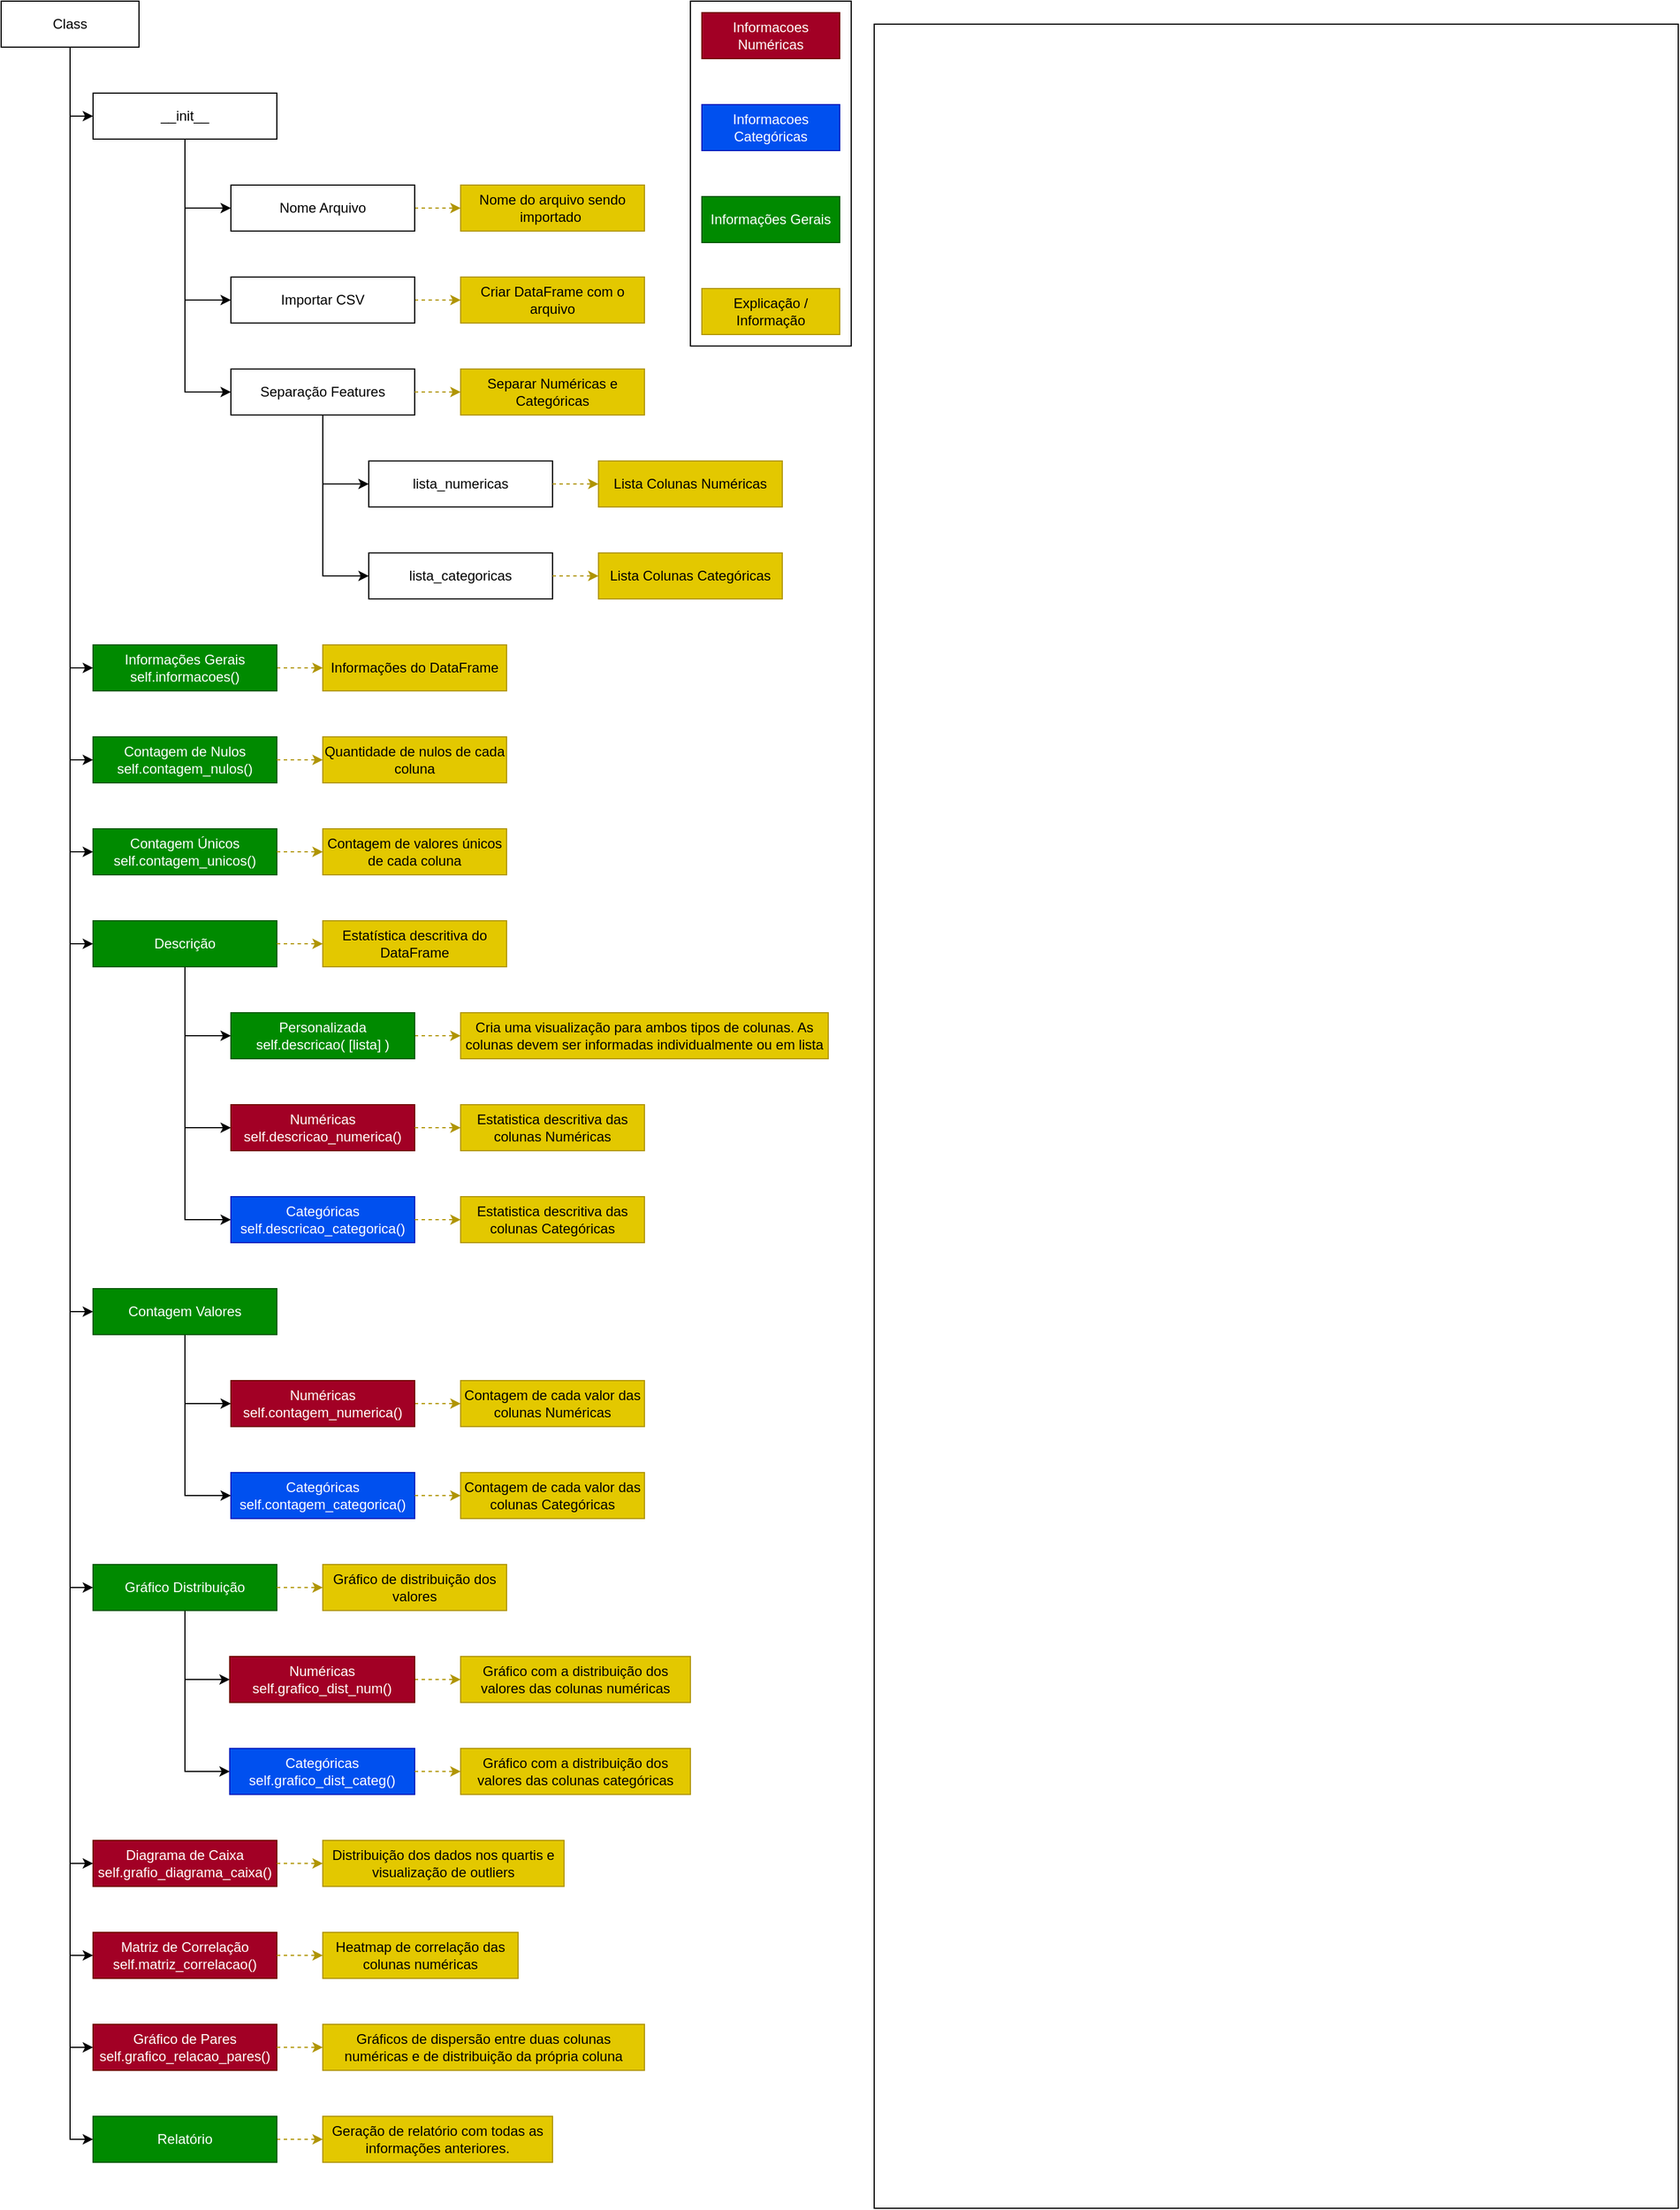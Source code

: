 <mxfile version="24.7.8">
  <diagram name="Page-1" id="e8NcMfRpyRCysMWZdbiD">
    <mxGraphModel dx="1420" dy="822" grid="1" gridSize="10" guides="1" tooltips="1" connect="1" arrows="1" fold="1" page="1" pageScale="1" pageWidth="827" pageHeight="1169" math="0" shadow="0">
      <root>
        <mxCell id="0" />
        <mxCell id="1" parent="0" />
        <mxCell id="BRTqTrgbiYK0Ruy9-HGk-61" value="" style="rounded=0;whiteSpace=wrap;html=1;fillColor=none;" vertex="1" parent="1">
          <mxGeometry x="800" y="60" width="700" height="1900" as="geometry" />
        </mxCell>
        <mxCell id="BRTqTrgbiYK0Ruy9-HGk-38" value="" style="edgeStyle=orthogonalEdgeStyle;rounded=0;orthogonalLoop=1;jettySize=auto;html=1;dashed=1;fillColor=#e3c800;strokeColor=#B09500;entryX=0;entryY=0.5;entryDx=0;entryDy=0;exitX=1;exitY=0.5;exitDx=0;exitDy=0;" edge="1" parent="1" source="BRTqTrgbiYK0Ruy9-HGk-36" target="BRTqTrgbiYK0Ruy9-HGk-37">
          <mxGeometry relative="1" as="geometry">
            <mxPoint x="389" y="1540" as="sourcePoint" />
            <mxPoint x="489" y="1570" as="targetPoint" />
          </mxGeometry>
        </mxCell>
        <mxCell id="_vq3Z08XX0XBP9HJLTH1-20" style="edgeStyle=orthogonalEdgeStyle;rounded=0;orthogonalLoop=1;jettySize=auto;html=1;entryX=0;entryY=0.5;entryDx=0;entryDy=0;exitX=0.5;exitY=1;exitDx=0;exitDy=0;" parent="1" source="TaPZH9mNPw8vO54X3EI6-1" target="_vq3Z08XX0XBP9HJLTH1-40" edge="1">
          <mxGeometry relative="1" as="geometry">
            <mxPoint x="50" y="280" as="sourcePoint" />
            <mxPoint x="160" y="1220" as="targetPoint" />
          </mxGeometry>
        </mxCell>
        <mxCell id="_vq3Z08XX0XBP9HJLTH1-30" style="edgeStyle=orthogonalEdgeStyle;rounded=0;orthogonalLoop=1;jettySize=auto;html=1;entryX=0;entryY=0.5;entryDx=0;entryDy=0;exitX=0.5;exitY=1;exitDx=0;exitDy=0;" parent="1" source="TaPZH9mNPw8vO54X3EI6-1" target="_vq3Z08XX0XBP9HJLTH1-27" edge="1">
          <mxGeometry relative="1" as="geometry">
            <mxPoint x="70" y="240" as="sourcePoint" />
          </mxGeometry>
        </mxCell>
        <mxCell id="MgwHLTYjM0skeYlXq_RX-8" style="edgeStyle=orthogonalEdgeStyle;rounded=0;orthogonalLoop=1;jettySize=auto;html=1;entryX=0;entryY=0.5;entryDx=0;entryDy=0;exitX=0.5;exitY=1;exitDx=0;exitDy=0;" parent="1" source="TaPZH9mNPw8vO54X3EI6-1" target="MgwHLTYjM0skeYlXq_RX-2" edge="1">
          <mxGeometry relative="1" as="geometry">
            <mxPoint x="50" y="130" as="sourcePoint" />
          </mxGeometry>
        </mxCell>
        <mxCell id="MgwHLTYjM0skeYlXq_RX-9" style="edgeStyle=orthogonalEdgeStyle;rounded=0;orthogonalLoop=1;jettySize=auto;html=1;entryX=0;entryY=0.5;entryDx=0;entryDy=0;exitX=0.5;exitY=1;exitDx=0;exitDy=0;" parent="1" source="TaPZH9mNPw8vO54X3EI6-1" target="_vq3Z08XX0XBP9HJLTH1-35" edge="1">
          <mxGeometry relative="1" as="geometry" />
        </mxCell>
        <mxCell id="BRTqTrgbiYK0Ruy9-HGk-10" style="edgeStyle=orthogonalEdgeStyle;rounded=0;orthogonalLoop=1;jettySize=auto;html=1;entryX=0;entryY=0.5;entryDx=0;entryDy=0;exitX=0.5;exitY=1;exitDx=0;exitDy=0;" edge="1" parent="1" source="TaPZH9mNPw8vO54X3EI6-1" target="BRTqTrgbiYK0Ruy9-HGk-9">
          <mxGeometry relative="1" as="geometry" />
        </mxCell>
        <mxCell id="BRTqTrgbiYK0Ruy9-HGk-14" style="edgeStyle=orthogonalEdgeStyle;rounded=0;orthogonalLoop=1;jettySize=auto;html=1;entryX=0;entryY=0.5;entryDx=0;entryDy=0;exitX=0.5;exitY=1;exitDx=0;exitDy=0;" edge="1" parent="1" source="TaPZH9mNPw8vO54X3EI6-1" target="BRTqTrgbiYK0Ruy9-HGk-13">
          <mxGeometry relative="1" as="geometry" />
        </mxCell>
        <mxCell id="BRTqTrgbiYK0Ruy9-HGk-32" style="edgeStyle=orthogonalEdgeStyle;rounded=0;orthogonalLoop=1;jettySize=auto;html=1;exitX=0.5;exitY=1;exitDx=0;exitDy=0;entryX=0;entryY=0.5;entryDx=0;entryDy=0;" edge="1" parent="1" source="TaPZH9mNPw8vO54X3EI6-1" target="BRTqTrgbiYK0Ruy9-HGk-31">
          <mxGeometry relative="1" as="geometry">
            <mxPoint x="30" y="300" as="targetPoint" />
          </mxGeometry>
        </mxCell>
        <mxCell id="BRTqTrgbiYK0Ruy9-HGk-45" style="edgeStyle=orthogonalEdgeStyle;rounded=0;orthogonalLoop=1;jettySize=auto;html=1;exitX=0.5;exitY=1;exitDx=0;exitDy=0;entryX=0;entryY=0.5;entryDx=0;entryDy=0;" edge="1" parent="1" source="TaPZH9mNPw8vO54X3EI6-1" target="BRTqTrgbiYK0Ruy9-HGk-44">
          <mxGeometry relative="1" as="geometry">
            <mxPoint x="60" y="280" as="targetPoint" />
            <mxPoint x="60" y="110" as="sourcePoint" />
          </mxGeometry>
        </mxCell>
        <mxCell id="BRTqTrgbiYK0Ruy9-HGk-52" style="edgeStyle=orthogonalEdgeStyle;rounded=0;orthogonalLoop=1;jettySize=auto;html=1;exitX=0.5;exitY=1;exitDx=0;exitDy=0;entryX=0;entryY=0.5;entryDx=0;entryDy=0;" edge="1" parent="1" source="TaPZH9mNPw8vO54X3EI6-1" target="BRTqTrgbiYK0Ruy9-HGk-49">
          <mxGeometry relative="1" as="geometry">
            <mxPoint x="50" y="280" as="targetPoint" />
            <mxPoint x="70" y="120" as="sourcePoint" />
          </mxGeometry>
        </mxCell>
        <mxCell id="BRTqTrgbiYK0Ruy9-HGk-54" style="edgeStyle=orthogonalEdgeStyle;rounded=0;orthogonalLoop=1;jettySize=auto;html=1;exitX=0.5;exitY=1;exitDx=0;exitDy=0;entryX=0;entryY=0.5;entryDx=0;entryDy=0;" edge="1" parent="1" source="TaPZH9mNPw8vO54X3EI6-1" target="BRTqTrgbiYK0Ruy9-HGk-53">
          <mxGeometry relative="1" as="geometry">
            <mxPoint x="50" y="280" as="targetPoint" />
          </mxGeometry>
        </mxCell>
        <mxCell id="BRTqTrgbiYK0Ruy9-HGk-58" style="edgeStyle=orthogonalEdgeStyle;rounded=0;orthogonalLoop=1;jettySize=auto;html=1;exitX=0.5;exitY=1;exitDx=0;exitDy=0;entryX=0;entryY=0.5;entryDx=0;entryDy=0;" edge="1" parent="1" source="TaPZH9mNPw8vO54X3EI6-1" target="BRTqTrgbiYK0Ruy9-HGk-57">
          <mxGeometry relative="1" as="geometry">
            <mxPoint x="60" y="270" as="targetPoint" />
          </mxGeometry>
        </mxCell>
        <mxCell id="TaPZH9mNPw8vO54X3EI6-1" value="Class" style="rounded=0;whiteSpace=wrap;html=1;" parent="1" vertex="1">
          <mxGeometry x="40" y="40" width="120" height="40" as="geometry" />
        </mxCell>
        <mxCell id="TaPZH9mNPw8vO54X3EI6-5" value="" style="edgeStyle=orthogonalEdgeStyle;rounded=0;orthogonalLoop=1;jettySize=auto;html=1;dashed=1;fillColor=#e3c800;strokeColor=#B09500;exitX=1;exitY=0.5;exitDx=0;exitDy=0;entryX=0;entryY=0.5;entryDx=0;entryDy=0;" parent="1" source="TaPZH9mNPw8vO54X3EI6-2" target="TaPZH9mNPw8vO54X3EI6-4" edge="1">
          <mxGeometry relative="1" as="geometry">
            <mxPoint x="410" y="240" as="sourcePoint" />
          </mxGeometry>
        </mxCell>
        <mxCell id="TaPZH9mNPw8vO54X3EI6-2" value="Importar CSV" style="rounded=0;whiteSpace=wrap;html=1;" parent="1" vertex="1">
          <mxGeometry x="240" y="280" width="160" height="40" as="geometry" />
        </mxCell>
        <mxCell id="TaPZH9mNPw8vO54X3EI6-4" value="Criar DataFrame com o arquivo" style="rounded=0;whiteSpace=wrap;html=1;fillColor=#e3c800;fontColor=#000000;strokeColor=#B09500;" parent="1" vertex="1">
          <mxGeometry x="440" y="280" width="160" height="40" as="geometry" />
        </mxCell>
        <mxCell id="BRTqTrgbiYK0Ruy9-HGk-5" style="edgeStyle=orthogonalEdgeStyle;rounded=0;orthogonalLoop=1;jettySize=auto;html=1;entryX=0;entryY=0.5;entryDx=0;entryDy=0;exitX=0.5;exitY=1;exitDx=0;exitDy=0;" edge="1" parent="1" source="TaPZH9mNPw8vO54X3EI6-6" target="_vq3Z08XX0XBP9HJLTH1-1">
          <mxGeometry relative="1" as="geometry">
            <mxPoint x="190" y="440" as="sourcePoint" />
          </mxGeometry>
        </mxCell>
        <mxCell id="BRTqTrgbiYK0Ruy9-HGk-6" style="edgeStyle=orthogonalEdgeStyle;rounded=0;orthogonalLoop=1;jettySize=auto;html=1;entryX=0;entryY=0.5;entryDx=0;entryDy=0;exitX=0.5;exitY=1;exitDx=0;exitDy=0;" edge="1" parent="1" source="TaPZH9mNPw8vO54X3EI6-6" target="_vq3Z08XX0XBP9HJLTH1-2">
          <mxGeometry relative="1" as="geometry" />
        </mxCell>
        <mxCell id="TaPZH9mNPw8vO54X3EI6-6" value="Separação Features" style="rounded=0;whiteSpace=wrap;html=1;" parent="1" vertex="1">
          <mxGeometry x="240" y="360" width="160" height="40" as="geometry" />
        </mxCell>
        <mxCell id="TaPZH9mNPw8vO54X3EI6-8" value="Separar Numéricas e Categóricas" style="rounded=0;whiteSpace=wrap;html=1;fillColor=#e3c800;fontColor=#000000;strokeColor=#B09500;" parent="1" vertex="1">
          <mxGeometry x="440" y="360" width="160" height="40" as="geometry" />
        </mxCell>
        <mxCell id="TaPZH9mNPw8vO54X3EI6-9" value="" style="edgeStyle=orthogonalEdgeStyle;rounded=0;orthogonalLoop=1;jettySize=auto;html=1;dashed=1;fillColor=#e3c800;strokeColor=#B09500;exitX=1;exitY=0.5;exitDx=0;exitDy=0;entryX=0;entryY=0.5;entryDx=0;entryDy=0;" parent="1" source="TaPZH9mNPw8vO54X3EI6-6" target="TaPZH9mNPw8vO54X3EI6-8" edge="1">
          <mxGeometry relative="1" as="geometry">
            <mxPoint x="330" y="310" as="sourcePoint" />
            <mxPoint x="490" y="450" as="targetPoint" />
          </mxGeometry>
        </mxCell>
        <mxCell id="_vq3Z08XX0XBP9HJLTH1-1" value="lista_numericas" style="rounded=0;whiteSpace=wrap;html=1;" parent="1" vertex="1">
          <mxGeometry x="360" y="440" width="160" height="40" as="geometry" />
        </mxCell>
        <mxCell id="_vq3Z08XX0XBP9HJLTH1-2" value="lista_categoricas" style="rounded=0;whiteSpace=wrap;html=1;" parent="1" vertex="1">
          <mxGeometry x="360" y="520" width="160" height="40" as="geometry" />
        </mxCell>
        <mxCell id="_vq3Z08XX0XBP9HJLTH1-13" value="Lista Colunas Numéricas" style="rounded=0;whiteSpace=wrap;html=1;fillColor=#e3c800;fontColor=#000000;strokeColor=#B09500;" parent="1" vertex="1">
          <mxGeometry x="560" y="440" width="160" height="40" as="geometry" />
        </mxCell>
        <mxCell id="_vq3Z08XX0XBP9HJLTH1-14" value="" style="edgeStyle=orthogonalEdgeStyle;rounded=0;orthogonalLoop=1;jettySize=auto;html=1;dashed=1;fillColor=#e3c800;strokeColor=#B09500;entryX=0;entryY=0.5;entryDx=0;entryDy=0;exitX=1;exitY=0.5;exitDx=0;exitDy=0;" parent="1" target="_vq3Z08XX0XBP9HJLTH1-13" edge="1" source="_vq3Z08XX0XBP9HJLTH1-1">
          <mxGeometry relative="1" as="geometry">
            <mxPoint x="450" y="430" as="sourcePoint" />
            <mxPoint x="570" y="530" as="targetPoint" />
          </mxGeometry>
        </mxCell>
        <mxCell id="_vq3Z08XX0XBP9HJLTH1-15" value="Lista Colunas Categóricas" style="rounded=0;whiteSpace=wrap;html=1;fillColor=#e3c800;fontColor=#000000;strokeColor=#B09500;" parent="1" vertex="1">
          <mxGeometry x="560" y="520" width="160" height="40" as="geometry" />
        </mxCell>
        <mxCell id="_vq3Z08XX0XBP9HJLTH1-16" value="" style="edgeStyle=orthogonalEdgeStyle;rounded=0;orthogonalLoop=1;jettySize=auto;html=1;dashed=1;fillColor=#e3c800;strokeColor=#B09500;entryX=0;entryY=0.5;entryDx=0;entryDy=0;exitX=1;exitY=0.5;exitDx=0;exitDy=0;" parent="1" target="_vq3Z08XX0XBP9HJLTH1-15" edge="1" source="_vq3Z08XX0XBP9HJLTH1-2">
          <mxGeometry relative="1" as="geometry">
            <mxPoint x="460" y="510" as="sourcePoint" />
            <mxPoint x="570" y="610" as="targetPoint" />
          </mxGeometry>
        </mxCell>
        <mxCell id="BRTqTrgbiYK0Ruy9-HGk-25" value="" style="edgeStyle=orthogonalEdgeStyle;rounded=0;orthogonalLoop=1;jettySize=auto;html=1;fillColor=#e3c800;strokeColor=#B09500;dashed=1;entryX=0;entryY=0.5;entryDx=0;entryDy=0;exitX=1;exitY=0.5;exitDx=0;exitDy=0;" edge="1" parent="1" source="_vq3Z08XX0XBP9HJLTH1-21" target="_vq3Z08XX0XBP9HJLTH1-24">
          <mxGeometry relative="1" as="geometry">
            <mxPoint x="420" y="1200" as="sourcePoint" />
            <mxPoint x="430" y="1220" as="targetPoint" />
          </mxGeometry>
        </mxCell>
        <mxCell id="_vq3Z08XX0XBP9HJLTH1-21" value="&lt;div&gt;Numéricas&lt;/div&gt;&lt;div&gt;self.contagem_numerica()&lt;br&gt;&lt;/div&gt;" style="rounded=0;whiteSpace=wrap;html=1;fillColor=#a20025;fontColor=#ffffff;strokeColor=#6F0000;" parent="1" vertex="1">
          <mxGeometry x="240" y="1240" width="160" height="40" as="geometry" />
        </mxCell>
        <mxCell id="_vq3Z08XX0XBP9HJLTH1-24" value="Contagem de cada valor das colunas Numéricas" style="rounded=0;whiteSpace=wrap;html=1;fillColor=#e3c800;fontColor=#000000;strokeColor=#B09500;" parent="1" vertex="1">
          <mxGeometry x="440" y="1240" width="160" height="40" as="geometry" />
        </mxCell>
        <mxCell id="_vq3Z08XX0XBP9HJLTH1-28" style="edgeStyle=orthogonalEdgeStyle;rounded=0;orthogonalLoop=1;jettySize=auto;html=1;entryX=0;entryY=0.5;entryDx=0;entryDy=0;exitX=0.5;exitY=1;exitDx=0;exitDy=0;" parent="1" source="_vq3Z08XX0XBP9HJLTH1-27" target="TaPZH9mNPw8vO54X3EI6-2" edge="1">
          <mxGeometry relative="1" as="geometry" />
        </mxCell>
        <mxCell id="_vq3Z08XX0XBP9HJLTH1-29" style="edgeStyle=orthogonalEdgeStyle;rounded=0;orthogonalLoop=1;jettySize=auto;html=1;entryX=0;entryY=0.5;entryDx=0;entryDy=0;exitX=0.5;exitY=1;exitDx=0;exitDy=0;" parent="1" source="_vq3Z08XX0XBP9HJLTH1-27" target="TaPZH9mNPw8vO54X3EI6-6" edge="1">
          <mxGeometry relative="1" as="geometry" />
        </mxCell>
        <mxCell id="BRTqTrgbiYK0Ruy9-HGk-2" style="edgeStyle=orthogonalEdgeStyle;rounded=0;orthogonalLoop=1;jettySize=auto;html=1;entryX=0;entryY=0.5;entryDx=0;entryDy=0;exitX=0.5;exitY=1;exitDx=0;exitDy=0;" edge="1" parent="1" source="_vq3Z08XX0XBP9HJLTH1-27" target="BRTqTrgbiYK0Ruy9-HGk-1">
          <mxGeometry relative="1" as="geometry">
            <mxPoint x="140" y="190" as="sourcePoint" />
          </mxGeometry>
        </mxCell>
        <mxCell id="_vq3Z08XX0XBP9HJLTH1-27" value="__init__" style="rounded=0;whiteSpace=wrap;html=1;" parent="1" vertex="1">
          <mxGeometry x="120" y="120" width="160" height="40" as="geometry" />
        </mxCell>
        <mxCell id="_vq3Z08XX0XBP9HJLTH1-35" value="Contagem de Nulos&lt;div&gt;self.contagem_nulos()&lt;/div&gt;" style="rounded=0;whiteSpace=wrap;html=1;fillColor=#008a00;fontColor=#ffffff;strokeColor=#005700;" parent="1" vertex="1">
          <mxGeometry x="120" y="680" width="160" height="40" as="geometry" />
        </mxCell>
        <mxCell id="_vq3Z08XX0XBP9HJLTH1-38" value="Quantidade de nulos de cada coluna" style="rounded=0;whiteSpace=wrap;html=1;fillColor=#e3c800;fontColor=#000000;strokeColor=#B09500;" parent="1" vertex="1">
          <mxGeometry x="320" y="680" width="160" height="40" as="geometry" />
        </mxCell>
        <mxCell id="_vq3Z08XX0XBP9HJLTH1-39" value="" style="edgeStyle=orthogonalEdgeStyle;rounded=0;orthogonalLoop=1;jettySize=auto;html=1;dashed=1;fillColor=#e3c800;strokeColor=#B09500;entryX=0;entryY=0.5;entryDx=0;entryDy=0;exitX=1;exitY=0.5;exitDx=0;exitDy=0;" parent="1" target="_vq3Z08XX0XBP9HJLTH1-38" edge="1" source="_vq3Z08XX0XBP9HJLTH1-35">
          <mxGeometry relative="1" as="geometry">
            <mxPoint x="290" y="730" as="sourcePoint" />
            <mxPoint x="370" y="770" as="targetPoint" />
          </mxGeometry>
        </mxCell>
        <mxCell id="_vq3Z08XX0XBP9HJLTH1-40" value="Contagem Únicos&lt;div&gt;self.contagem_unicos()&lt;/div&gt;" style="rounded=0;whiteSpace=wrap;html=1;fillColor=#008a00;fontColor=#ffffff;strokeColor=#005700;" parent="1" vertex="1">
          <mxGeometry x="120" y="760" width="160" height="40" as="geometry" />
        </mxCell>
        <mxCell id="_vq3Z08XX0XBP9HJLTH1-41" value="Contagem de valores únicos de cada coluna" style="rounded=0;whiteSpace=wrap;html=1;fillColor=#e3c800;fontColor=#000000;strokeColor=#B09500;" parent="1" vertex="1">
          <mxGeometry x="320" y="760" width="160" height="40" as="geometry" />
        </mxCell>
        <mxCell id="_vq3Z08XX0XBP9HJLTH1-42" value="" style="edgeStyle=orthogonalEdgeStyle;rounded=0;orthogonalLoop=1;jettySize=auto;html=1;dashed=1;fillColor=#e3c800;strokeColor=#B09500;entryX=0;entryY=0.5;entryDx=0;entryDy=0;exitX=1;exitY=0.5;exitDx=0;exitDy=0;" parent="1" target="_vq3Z08XX0XBP9HJLTH1-41" edge="1" source="_vq3Z08XX0XBP9HJLTH1-40">
          <mxGeometry relative="1" as="geometry">
            <mxPoint x="280" y="830" as="sourcePoint" />
            <mxPoint x="370" y="850" as="targetPoint" />
          </mxGeometry>
        </mxCell>
        <mxCell id="_vq3Z08XX0XBP9HJLTH1-43" value="&lt;div&gt;Categóricas&lt;/div&gt;&lt;div&gt;self.contagem_categorica()&lt;br&gt;&lt;/div&gt;" style="rounded=0;whiteSpace=wrap;html=1;fillColor=#0050ef;fontColor=#ffffff;strokeColor=#001DBC;" parent="1" vertex="1">
          <mxGeometry x="240" y="1320" width="160" height="40" as="geometry" />
        </mxCell>
        <mxCell id="_vq3Z08XX0XBP9HJLTH1-44" value="Contagem de cada valor das colunas Categóricas" style="rounded=0;whiteSpace=wrap;html=1;fillColor=#e3c800;fontColor=#000000;strokeColor=#B09500;" parent="1" vertex="1">
          <mxGeometry x="440" y="1320" width="160" height="40" as="geometry" />
        </mxCell>
        <mxCell id="_vq3Z08XX0XBP9HJLTH1-45" value="" style="edgeStyle=orthogonalEdgeStyle;rounded=0;orthogonalLoop=1;jettySize=auto;html=1;dashed=1;fillColor=#e3c800;strokeColor=#B09500;entryX=0;entryY=0.5;entryDx=0;entryDy=0;exitX=1;exitY=0.5;exitDx=0;exitDy=0;" parent="1" target="_vq3Z08XX0XBP9HJLTH1-44" edge="1" source="_vq3Z08XX0XBP9HJLTH1-43">
          <mxGeometry relative="1" as="geometry">
            <mxPoint x="390" y="1370" as="sourcePoint" />
            <mxPoint x="490" y="1410" as="targetPoint" />
          </mxGeometry>
        </mxCell>
        <mxCell id="BRTqTrgbiYK0Ruy9-HGk-42" style="edgeStyle=orthogonalEdgeStyle;rounded=0;orthogonalLoop=1;jettySize=auto;html=1;entryX=0;entryY=0.5;entryDx=0;entryDy=0;" edge="1" parent="1" source="MgwHLTYjM0skeYlXq_RX-2" target="BRTqTrgbiYK0Ruy9-HGk-36">
          <mxGeometry relative="1" as="geometry" />
        </mxCell>
        <mxCell id="BRTqTrgbiYK0Ruy9-HGk-43" style="edgeStyle=orthogonalEdgeStyle;rounded=0;orthogonalLoop=1;jettySize=auto;html=1;entryX=0;entryY=0.5;entryDx=0;entryDy=0;" edge="1" parent="1" source="MgwHLTYjM0skeYlXq_RX-2" target="BRTqTrgbiYK0Ruy9-HGk-39">
          <mxGeometry relative="1" as="geometry" />
        </mxCell>
        <mxCell id="MgwHLTYjM0skeYlXq_RX-2" value="Gráfico Distribuição" style="rounded=0;whiteSpace=wrap;html=1;fillColor=#008a00;fontColor=#ffffff;strokeColor=#005700;" parent="1" vertex="1">
          <mxGeometry x="120" y="1400" width="160" height="40" as="geometry" />
        </mxCell>
        <mxCell id="mS4xfOYdUZrDkrwLqn_w-1" value="Gráfico de distribuição dos valores" style="rounded=0;whiteSpace=wrap;html=1;fillColor=#e3c800;fontColor=#000000;strokeColor=#B09500;" parent="1" vertex="1">
          <mxGeometry x="320" y="1400" width="160" height="40" as="geometry" />
        </mxCell>
        <mxCell id="mS4xfOYdUZrDkrwLqn_w-2" value="" style="edgeStyle=orthogonalEdgeStyle;rounded=0;orthogonalLoop=1;jettySize=auto;html=1;dashed=1;fillColor=#e3c800;strokeColor=#B09500;entryX=0;entryY=0.5;entryDx=0;entryDy=0;exitX=1;exitY=0.5;exitDx=0;exitDy=0;" parent="1" target="mS4xfOYdUZrDkrwLqn_w-1" edge="1" source="MgwHLTYjM0skeYlXq_RX-2">
          <mxGeometry relative="1" as="geometry">
            <mxPoint x="340" y="1450" as="sourcePoint" />
            <mxPoint x="450" y="1560" as="targetPoint" />
          </mxGeometry>
        </mxCell>
        <mxCell id="BRTqTrgbiYK0Ruy9-HGk-4" style="edgeStyle=orthogonalEdgeStyle;rounded=0;orthogonalLoop=1;jettySize=auto;html=1;entryX=0;entryY=0.5;entryDx=0;entryDy=0;dashed=1;fillColor=#e3c800;strokeColor=#B09500;exitX=1;exitY=0.5;exitDx=0;exitDy=0;" edge="1" parent="1" source="BRTqTrgbiYK0Ruy9-HGk-1" target="BRTqTrgbiYK0Ruy9-HGk-3">
          <mxGeometry relative="1" as="geometry" />
        </mxCell>
        <mxCell id="BRTqTrgbiYK0Ruy9-HGk-1" value="Nome Arquivo" style="rounded=0;whiteSpace=wrap;html=1;" vertex="1" parent="1">
          <mxGeometry x="240" y="200" width="160" height="40" as="geometry" />
        </mxCell>
        <mxCell id="BRTqTrgbiYK0Ruy9-HGk-3" value="Nome do arquivo sendo importado&amp;nbsp;" style="rounded=0;whiteSpace=wrap;html=1;fillColor=#e3c800;fontColor=#000000;strokeColor=#B09500;" vertex="1" parent="1">
          <mxGeometry x="440" y="200" width="160" height="40" as="geometry" />
        </mxCell>
        <mxCell id="BRTqTrgbiYK0Ruy9-HGk-8" value="" style="group" vertex="1" connectable="0" parent="1">
          <mxGeometry x="640" y="40" width="140" height="300" as="geometry" />
        </mxCell>
        <mxCell id="_vq3Z08XX0XBP9HJLTH1-32" value="Informacoes Numéricas" style="rounded=0;whiteSpace=wrap;html=1;fillColor=#a20025;fontColor=#ffffff;strokeColor=#6F0000;" parent="BRTqTrgbiYK0Ruy9-HGk-8" vertex="1">
          <mxGeometry x="10" y="10" width="120" height="40" as="geometry" />
        </mxCell>
        <mxCell id="_vq3Z08XX0XBP9HJLTH1-33" value="Informacoes Categóricas" style="rounded=0;whiteSpace=wrap;html=1;fillColor=#0050ef;fontColor=#ffffff;strokeColor=#001DBC;" parent="BRTqTrgbiYK0Ruy9-HGk-8" vertex="1">
          <mxGeometry x="10" y="90" width="120" height="40" as="geometry" />
        </mxCell>
        <mxCell id="_vq3Z08XX0XBP9HJLTH1-34" value="Explicação / Informação" style="rounded=0;whiteSpace=wrap;html=1;fillColor=#e3c800;fontColor=#000000;strokeColor=#B09500;" parent="BRTqTrgbiYK0Ruy9-HGk-8" vertex="1">
          <mxGeometry x="10" y="250" width="120" height="40" as="geometry" />
        </mxCell>
        <mxCell id="mS4xfOYdUZrDkrwLqn_w-5" value="Informações Gerais" style="rounded=0;whiteSpace=wrap;html=1;fillColor=#008a00;fontColor=#ffffff;strokeColor=#005700;" parent="BRTqTrgbiYK0Ruy9-HGk-8" vertex="1">
          <mxGeometry x="10" y="170" width="120" height="40" as="geometry" />
        </mxCell>
        <mxCell id="BRTqTrgbiYK0Ruy9-HGk-7" value="" style="rounded=0;whiteSpace=wrap;html=1;fillColor=none;" vertex="1" parent="BRTqTrgbiYK0Ruy9-HGk-8">
          <mxGeometry width="140" height="300" as="geometry" />
        </mxCell>
        <mxCell id="BRTqTrgbiYK0Ruy9-HGk-12" style="edgeStyle=orthogonalEdgeStyle;rounded=0;orthogonalLoop=1;jettySize=auto;html=1;entryX=0;entryY=0.5;entryDx=0;entryDy=0;fillColor=#e3c800;strokeColor=#B09500;dashed=1;exitX=1;exitY=0.5;exitDx=0;exitDy=0;" edge="1" parent="1" source="BRTqTrgbiYK0Ruy9-HGk-9" target="BRTqTrgbiYK0Ruy9-HGk-11">
          <mxGeometry relative="1" as="geometry" />
        </mxCell>
        <mxCell id="BRTqTrgbiYK0Ruy9-HGk-9" value="Informações Gerais&lt;div&gt;self.informacoes()&lt;/div&gt;" style="rounded=0;whiteSpace=wrap;html=1;fillColor=#008a00;fontColor=#ffffff;strokeColor=#005700;" vertex="1" parent="1">
          <mxGeometry x="120" y="600" width="160" height="40" as="geometry" />
        </mxCell>
        <mxCell id="BRTqTrgbiYK0Ruy9-HGk-11" value="Informações do DataFrame" style="rounded=0;whiteSpace=wrap;html=1;fillColor=#e3c800;fontColor=#000000;strokeColor=#B09500;" vertex="1" parent="1">
          <mxGeometry x="320" y="600" width="160" height="40" as="geometry" />
        </mxCell>
        <mxCell id="BRTqTrgbiYK0Ruy9-HGk-20" style="edgeStyle=orthogonalEdgeStyle;rounded=0;orthogonalLoop=1;jettySize=auto;html=1;entryX=0;entryY=0.5;entryDx=0;entryDy=0;exitX=0.5;exitY=1;exitDx=0;exitDy=0;" edge="1" parent="1" source="BRTqTrgbiYK0Ruy9-HGk-13" target="BRTqTrgbiYK0Ruy9-HGk-17">
          <mxGeometry relative="1" as="geometry">
            <mxPoint x="260" y="880" as="sourcePoint" />
          </mxGeometry>
        </mxCell>
        <mxCell id="BRTqTrgbiYK0Ruy9-HGk-21" style="edgeStyle=orthogonalEdgeStyle;rounded=0;orthogonalLoop=1;jettySize=auto;html=1;entryX=0;entryY=0.5;entryDx=0;entryDy=0;exitX=0.5;exitY=1;exitDx=0;exitDy=0;" edge="1" parent="1" source="BRTqTrgbiYK0Ruy9-HGk-13" target="BRTqTrgbiYK0Ruy9-HGk-18">
          <mxGeometry relative="1" as="geometry">
            <mxPoint x="110" y="910" as="sourcePoint" />
          </mxGeometry>
        </mxCell>
        <mxCell id="BRTqTrgbiYK0Ruy9-HGk-22" style="edgeStyle=orthogonalEdgeStyle;rounded=0;orthogonalLoop=1;jettySize=auto;html=1;entryX=0;entryY=0.5;entryDx=0;entryDy=0;exitX=0.5;exitY=1;exitDx=0;exitDy=0;" edge="1" parent="1" source="BRTqTrgbiYK0Ruy9-HGk-13" target="BRTqTrgbiYK0Ruy9-HGk-19">
          <mxGeometry relative="1" as="geometry">
            <mxPoint x="130" y="950" as="sourcePoint" />
          </mxGeometry>
        </mxCell>
        <mxCell id="BRTqTrgbiYK0Ruy9-HGk-13" value="Descrição" style="rounded=0;whiteSpace=wrap;html=1;fillColor=#008a00;fontColor=#ffffff;strokeColor=#005700;" vertex="1" parent="1">
          <mxGeometry x="120" y="840" width="160" height="40" as="geometry" />
        </mxCell>
        <mxCell id="BRTqTrgbiYK0Ruy9-HGk-15" value="Estatística descritiva do DataFrame" style="rounded=0;whiteSpace=wrap;html=1;fillColor=#e3c800;fontColor=#000000;strokeColor=#B09500;" vertex="1" parent="1">
          <mxGeometry x="320" y="840" width="160" height="40" as="geometry" />
        </mxCell>
        <mxCell id="BRTqTrgbiYK0Ruy9-HGk-16" value="" style="edgeStyle=orthogonalEdgeStyle;rounded=0;orthogonalLoop=1;jettySize=auto;html=1;dashed=1;fillColor=#e3c800;strokeColor=#B09500;entryX=0;entryY=0.5;entryDx=0;entryDy=0;exitX=1;exitY=0.5;exitDx=0;exitDy=0;" edge="1" parent="1" target="BRTqTrgbiYK0Ruy9-HGk-15" source="BRTqTrgbiYK0Ruy9-HGk-13">
          <mxGeometry relative="1" as="geometry">
            <mxPoint x="270" y="880" as="sourcePoint" />
            <mxPoint x="370" y="930" as="targetPoint" />
          </mxGeometry>
        </mxCell>
        <mxCell id="BRTqTrgbiYK0Ruy9-HGk-26" style="edgeStyle=orthogonalEdgeStyle;rounded=0;orthogonalLoop=1;jettySize=auto;html=1;entryX=0;entryY=0.5;entryDx=0;entryDy=0;exitX=1;exitY=0.5;exitDx=0;exitDy=0;fillColor=#e3c800;strokeColor=#B09500;dashed=1;" edge="1" parent="1" source="BRTqTrgbiYK0Ruy9-HGk-17" target="BRTqTrgbiYK0Ruy9-HGk-23">
          <mxGeometry relative="1" as="geometry">
            <mxPoint x="350" y="970" as="sourcePoint" />
          </mxGeometry>
        </mxCell>
        <mxCell id="BRTqTrgbiYK0Ruy9-HGk-17" value="Personalizada&lt;div&gt;self.descricao( [lista] )&lt;/div&gt;" style="rounded=0;whiteSpace=wrap;html=1;fillColor=#008a00;fontColor=#ffffff;strokeColor=#005700;" vertex="1" parent="1">
          <mxGeometry x="240" y="920" width="160" height="40" as="geometry" />
        </mxCell>
        <mxCell id="BRTqTrgbiYK0Ruy9-HGk-18" value="Numéricas&lt;div&gt;self.descricao_numerica()&lt;/div&gt;" style="rounded=0;whiteSpace=wrap;html=1;fillColor=#a20025;fontColor=#ffffff;strokeColor=#6F0000;" vertex="1" parent="1">
          <mxGeometry x="240" y="1000" width="160" height="40" as="geometry" />
        </mxCell>
        <mxCell id="BRTqTrgbiYK0Ruy9-HGk-19" value="Categóricas&lt;div&gt;self.descricao_categorica()&lt;/div&gt;" style="rounded=0;whiteSpace=wrap;html=1;fillColor=#0050ef;fontColor=#ffffff;strokeColor=#001DBC;" vertex="1" parent="1">
          <mxGeometry x="240" y="1080" width="160" height="40" as="geometry" />
        </mxCell>
        <mxCell id="BRTqTrgbiYK0Ruy9-HGk-23" value="Cria uma visualização para ambos tipos de colunas. As colunas devem ser informadas individualmente ou em lista" style="rounded=0;whiteSpace=wrap;html=1;fillColor=#e3c800;fontColor=#000000;strokeColor=#B09500;" vertex="1" parent="1">
          <mxGeometry x="440" y="920" width="320" height="40" as="geometry" />
        </mxCell>
        <mxCell id="BRTqTrgbiYK0Ruy9-HGk-27" value="Estatistica descritiva das colunas Numéricas" style="rounded=0;whiteSpace=wrap;html=1;fillColor=#e3c800;fontColor=#000000;strokeColor=#B09500;" vertex="1" parent="1">
          <mxGeometry x="440" y="1000" width="160" height="40" as="geometry" />
        </mxCell>
        <mxCell id="BRTqTrgbiYK0Ruy9-HGk-28" style="edgeStyle=orthogonalEdgeStyle;rounded=0;orthogonalLoop=1;jettySize=auto;html=1;entryX=0;entryY=0.5;entryDx=0;entryDy=0;exitX=1;exitY=0.5;exitDx=0;exitDy=0;fillColor=#e3c800;strokeColor=#B09500;dashed=1;" edge="1" parent="1" source="BRTqTrgbiYK0Ruy9-HGk-18" target="BRTqTrgbiYK0Ruy9-HGk-27">
          <mxGeometry relative="1" as="geometry">
            <mxPoint x="330" y="950" as="sourcePoint" />
            <mxPoint x="410" y="950" as="targetPoint" />
          </mxGeometry>
        </mxCell>
        <mxCell id="BRTqTrgbiYK0Ruy9-HGk-29" style="edgeStyle=orthogonalEdgeStyle;rounded=0;orthogonalLoop=1;jettySize=auto;html=1;entryX=0;entryY=0.5;entryDx=0;entryDy=0;exitX=1;exitY=0.5;exitDx=0;exitDy=0;fillColor=#e3c800;strokeColor=#B09500;dashed=1;" edge="1" parent="1" source="BRTqTrgbiYK0Ruy9-HGk-19" target="BRTqTrgbiYK0Ruy9-HGk-30">
          <mxGeometry relative="1" as="geometry">
            <mxPoint x="340" y="960" as="sourcePoint" />
            <mxPoint x="420" y="960" as="targetPoint" />
          </mxGeometry>
        </mxCell>
        <mxCell id="BRTqTrgbiYK0Ruy9-HGk-30" value="Estatistica descritiva das colunas Categóricas" style="rounded=0;whiteSpace=wrap;html=1;fillColor=#e3c800;fontColor=#000000;strokeColor=#B09500;" vertex="1" parent="1">
          <mxGeometry x="440" y="1080" width="160" height="40" as="geometry" />
        </mxCell>
        <mxCell id="BRTqTrgbiYK0Ruy9-HGk-33" style="edgeStyle=orthogonalEdgeStyle;rounded=0;orthogonalLoop=1;jettySize=auto;html=1;entryX=0;entryY=0.5;entryDx=0;entryDy=0;exitX=0.5;exitY=1;exitDx=0;exitDy=0;" edge="1" parent="1" source="BRTqTrgbiYK0Ruy9-HGk-31" target="_vq3Z08XX0XBP9HJLTH1-21">
          <mxGeometry relative="1" as="geometry">
            <mxPoint x="130" y="1260" as="sourcePoint" />
          </mxGeometry>
        </mxCell>
        <mxCell id="BRTqTrgbiYK0Ruy9-HGk-34" style="edgeStyle=orthogonalEdgeStyle;rounded=0;orthogonalLoop=1;jettySize=auto;html=1;entryX=0;entryY=0.5;entryDx=0;entryDy=0;exitX=0.5;exitY=1;exitDx=0;exitDy=0;" edge="1" parent="1" source="BRTqTrgbiYK0Ruy9-HGk-31" target="_vq3Z08XX0XBP9HJLTH1-43">
          <mxGeometry relative="1" as="geometry">
            <mxPoint x="120" y="1240" as="sourcePoint" />
          </mxGeometry>
        </mxCell>
        <mxCell id="BRTqTrgbiYK0Ruy9-HGk-31" value="Contagem Valores" style="rounded=0;whiteSpace=wrap;html=1;fillColor=#008a00;fontColor=#ffffff;strokeColor=#005700;" vertex="1" parent="1">
          <mxGeometry x="120" y="1160" width="160" height="40" as="geometry" />
        </mxCell>
        <mxCell id="BRTqTrgbiYK0Ruy9-HGk-36" value="&lt;div&gt;Numéricas&lt;/div&gt;&lt;div&gt;self.grafico_dist_num()&lt;/div&gt;" style="rounded=0;whiteSpace=wrap;html=1;fillColor=#a20025;fontColor=#ffffff;strokeColor=#6F0000;" vertex="1" parent="1">
          <mxGeometry x="239" y="1480" width="161" height="40" as="geometry" />
        </mxCell>
        <mxCell id="BRTqTrgbiYK0Ruy9-HGk-37" value="Gráfico com a distribuição dos valores das colunas numéricas" style="rounded=0;whiteSpace=wrap;html=1;fillColor=#e3c800;fontColor=#000000;strokeColor=#B09500;" vertex="1" parent="1">
          <mxGeometry x="440" y="1480" width="200" height="40" as="geometry" />
        </mxCell>
        <mxCell id="BRTqTrgbiYK0Ruy9-HGk-39" value="&lt;div&gt;Categóricas&lt;/div&gt;&lt;div&gt;self.grafico_dist_categ()&lt;/div&gt;" style="rounded=0;whiteSpace=wrap;html=1;fillColor=#0050ef;fontColor=#ffffff;strokeColor=#001DBC;" vertex="1" parent="1">
          <mxGeometry x="239" y="1560" width="161" height="40" as="geometry" />
        </mxCell>
        <mxCell id="BRTqTrgbiYK0Ruy9-HGk-40" value="Gráfico com a distribuição dos valores das colunas categóricas" style="rounded=0;whiteSpace=wrap;html=1;fillColor=#e3c800;fontColor=#000000;strokeColor=#B09500;" vertex="1" parent="1">
          <mxGeometry x="440" y="1560" width="200" height="40" as="geometry" />
        </mxCell>
        <mxCell id="BRTqTrgbiYK0Ruy9-HGk-41" value="" style="edgeStyle=orthogonalEdgeStyle;rounded=0;orthogonalLoop=1;jettySize=auto;html=1;dashed=1;fillColor=#e3c800;strokeColor=#B09500;entryX=0;entryY=0.5;entryDx=0;entryDy=0;exitX=1;exitY=0.5;exitDx=0;exitDy=0;" edge="1" parent="1" source="BRTqTrgbiYK0Ruy9-HGk-39" target="BRTqTrgbiYK0Ruy9-HGk-40">
          <mxGeometry relative="1" as="geometry">
            <mxPoint x="389" y="1610" as="sourcePoint" />
            <mxPoint x="489" y="1650" as="targetPoint" />
          </mxGeometry>
        </mxCell>
        <mxCell id="BRTqTrgbiYK0Ruy9-HGk-44" value="&lt;div&gt;Diagrama de Caixa&lt;/div&gt;&lt;div&gt;self.grafio_diagrama_caixa()&lt;/div&gt;" style="rounded=0;whiteSpace=wrap;html=1;fillColor=#a20025;fontColor=#ffffff;strokeColor=#6F0000;" vertex="1" parent="1">
          <mxGeometry x="120" y="1640" width="160" height="40" as="geometry" />
        </mxCell>
        <mxCell id="BRTqTrgbiYK0Ruy9-HGk-47" value="Distribuição dos dados nos quartis e visualização de outliers" style="rounded=0;whiteSpace=wrap;html=1;fillColor=#e3c800;fontColor=#000000;strokeColor=#B09500;" vertex="1" parent="1">
          <mxGeometry x="320" y="1640" width="210" height="40" as="geometry" />
        </mxCell>
        <mxCell id="BRTqTrgbiYK0Ruy9-HGk-48" value="" style="edgeStyle=orthogonalEdgeStyle;rounded=0;orthogonalLoop=1;jettySize=auto;html=1;dashed=1;fillColor=#e3c800;strokeColor=#B09500;entryX=0;entryY=0.5;entryDx=0;entryDy=0;exitX=1;exitY=0.5;exitDx=0;exitDy=0;" edge="1" parent="1" target="BRTqTrgbiYK0Ruy9-HGk-47" source="BRTqTrgbiYK0Ruy9-HGk-44">
          <mxGeometry relative="1" as="geometry">
            <mxPoint x="270" y="1700" as="sourcePoint" />
            <mxPoint x="370" y="1730" as="targetPoint" />
          </mxGeometry>
        </mxCell>
        <mxCell id="BRTqTrgbiYK0Ruy9-HGk-49" value="&lt;div&gt;Matriz de Correlação&lt;/div&gt;&lt;div&gt;self.matriz_correlacao()&lt;/div&gt;" style="rounded=0;whiteSpace=wrap;html=1;fillColor=#a20025;fontColor=#ffffff;strokeColor=#6F0000;" vertex="1" parent="1">
          <mxGeometry x="120" y="1720" width="160" height="40" as="geometry" />
        </mxCell>
        <mxCell id="BRTqTrgbiYK0Ruy9-HGk-50" value="Heatmap de correlação das colunas numéricas" style="rounded=0;whiteSpace=wrap;html=1;fillColor=#e3c800;fontColor=#000000;strokeColor=#B09500;" vertex="1" parent="1">
          <mxGeometry x="320" y="1720" width="170" height="40" as="geometry" />
        </mxCell>
        <mxCell id="BRTqTrgbiYK0Ruy9-HGk-51" value="" style="edgeStyle=orthogonalEdgeStyle;rounded=0;orthogonalLoop=1;jettySize=auto;html=1;dashed=1;fillColor=#e3c800;strokeColor=#B09500;entryX=0;entryY=0.5;entryDx=0;entryDy=0;exitX=1;exitY=0.5;exitDx=0;exitDy=0;" edge="1" parent="1" source="BRTqTrgbiYK0Ruy9-HGk-49" target="BRTqTrgbiYK0Ruy9-HGk-50">
          <mxGeometry relative="1" as="geometry">
            <mxPoint x="270" y="1780" as="sourcePoint" />
            <mxPoint x="370" y="1810" as="targetPoint" />
          </mxGeometry>
        </mxCell>
        <mxCell id="BRTqTrgbiYK0Ruy9-HGk-53" value="&lt;div&gt;Gráfico de Pares&lt;/div&gt;&lt;div&gt;self.grafico_relacao_pares()&lt;/div&gt;" style="rounded=0;whiteSpace=wrap;html=1;fillColor=#a20025;fontColor=#ffffff;strokeColor=#6F0000;" vertex="1" parent="1">
          <mxGeometry x="120" y="1800" width="160" height="40" as="geometry" />
        </mxCell>
        <mxCell id="BRTqTrgbiYK0Ruy9-HGk-55" value="Gráficos de dispersão entre duas colunas numéricas e de distribuição da própria coluna" style="rounded=0;whiteSpace=wrap;html=1;fillColor=#e3c800;fontColor=#000000;strokeColor=#B09500;" vertex="1" parent="1">
          <mxGeometry x="320" y="1800" width="280" height="40" as="geometry" />
        </mxCell>
        <mxCell id="BRTqTrgbiYK0Ruy9-HGk-56" value="" style="edgeStyle=orthogonalEdgeStyle;rounded=0;orthogonalLoop=1;jettySize=auto;html=1;dashed=1;fillColor=#e3c800;strokeColor=#B09500;entryX=0;entryY=0.5;entryDx=0;entryDy=0;exitX=1;exitY=0.5;exitDx=0;exitDy=0;" edge="1" parent="1" source="BRTqTrgbiYK0Ruy9-HGk-53" target="BRTqTrgbiYK0Ruy9-HGk-55">
          <mxGeometry relative="1" as="geometry">
            <mxPoint x="250" y="1750" as="sourcePoint" />
            <mxPoint x="320" y="1750" as="targetPoint" />
          </mxGeometry>
        </mxCell>
        <mxCell id="BRTqTrgbiYK0Ruy9-HGk-60" style="edgeStyle=orthogonalEdgeStyle;rounded=0;orthogonalLoop=1;jettySize=auto;html=1;exitX=1;exitY=0.5;exitDx=0;exitDy=0;entryX=0;entryY=0.5;entryDx=0;entryDy=0;fillColor=#e3c800;strokeColor=#B09500;dashed=1;" edge="1" parent="1" source="BRTqTrgbiYK0Ruy9-HGk-57" target="BRTqTrgbiYK0Ruy9-HGk-59">
          <mxGeometry relative="1" as="geometry" />
        </mxCell>
        <mxCell id="BRTqTrgbiYK0Ruy9-HGk-57" value="Relatório" style="rounded=0;whiteSpace=wrap;html=1;fillColor=#008a00;fontColor=#ffffff;strokeColor=#005700;" vertex="1" parent="1">
          <mxGeometry x="120" y="1880" width="160" height="40" as="geometry" />
        </mxCell>
        <mxCell id="BRTqTrgbiYK0Ruy9-HGk-59" value="Geração de relatório com todas as informações anteriores." style="rounded=0;whiteSpace=wrap;html=1;fillColor=#e3c800;fontColor=#000000;strokeColor=#B09500;" vertex="1" parent="1">
          <mxGeometry x="320" y="1880" width="200" height="40" as="geometry" />
        </mxCell>
      </root>
    </mxGraphModel>
  </diagram>
</mxfile>
